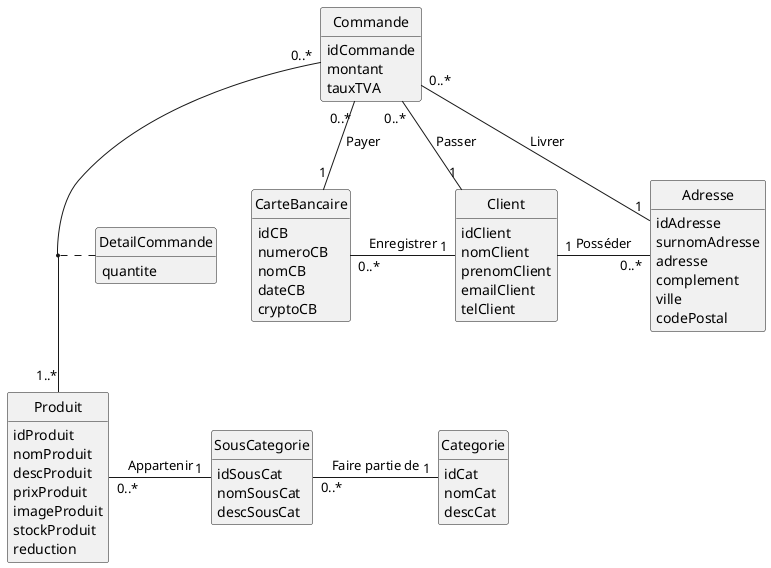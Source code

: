 @startuml
class Produit{
    idProduit
    nomProduit
    descProduit
    prixProduit
    imageProduit
    stockProduit
    reduction
}
class Categorie{
    idCat
    nomCat
    descCat
}
class SousCategorie{
    idSousCat
    nomSousCat
    descSousCat
}
class DetailCommande{
    quantite    
}
class Commande{
    idCommande
    montant
    tauxTVA
}
class Client{
    idClient
    nomClient
    prenomClient
    emailClient
    telClient
}
class Adresse{
    idAdresse
    surnomAdresse
    adresse
    complement
    ville
    codePostal
}
class CarteBancaire{
    idCB
    numeroCB
    nomCB
    dateCB
    cryptoCB
}

Produit "0..*" - "1" SousCategorie : Appartenir
SousCategorie "0..*" - "1" Categorie : Faire partie de
Commande "0..*" -- "1..*" Produit
(Commande, Produit) .. DetailCommande
Commande "0..*" -- "1" Client : Passer
Client "1" - "0..*" Adresse : Posséder
CarteBancaire "0..*" - "1" Client : Enregistrer
Commande "0..*" -- "1" CarteBancaire : Payer
Commande "0..*" - "1" Adresse : Livrer

hide empty methods
hide circle
@enduml